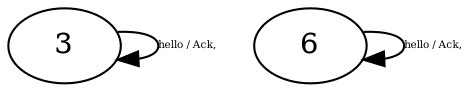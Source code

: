 digraph "Automata" { 
	 "3" [shape=ellipse,style=filled,fillcolor=white,URL="3"];
	 "6" [shape=ellipse,style=filled,fillcolor=white,URL="6"];
	 "3"->"3" [fontsize=5,label="hello / Ack,",URL="t45"];
	 "6"->"6" [fontsize=5,label="hello / Ack,",URL="t90"];
}
